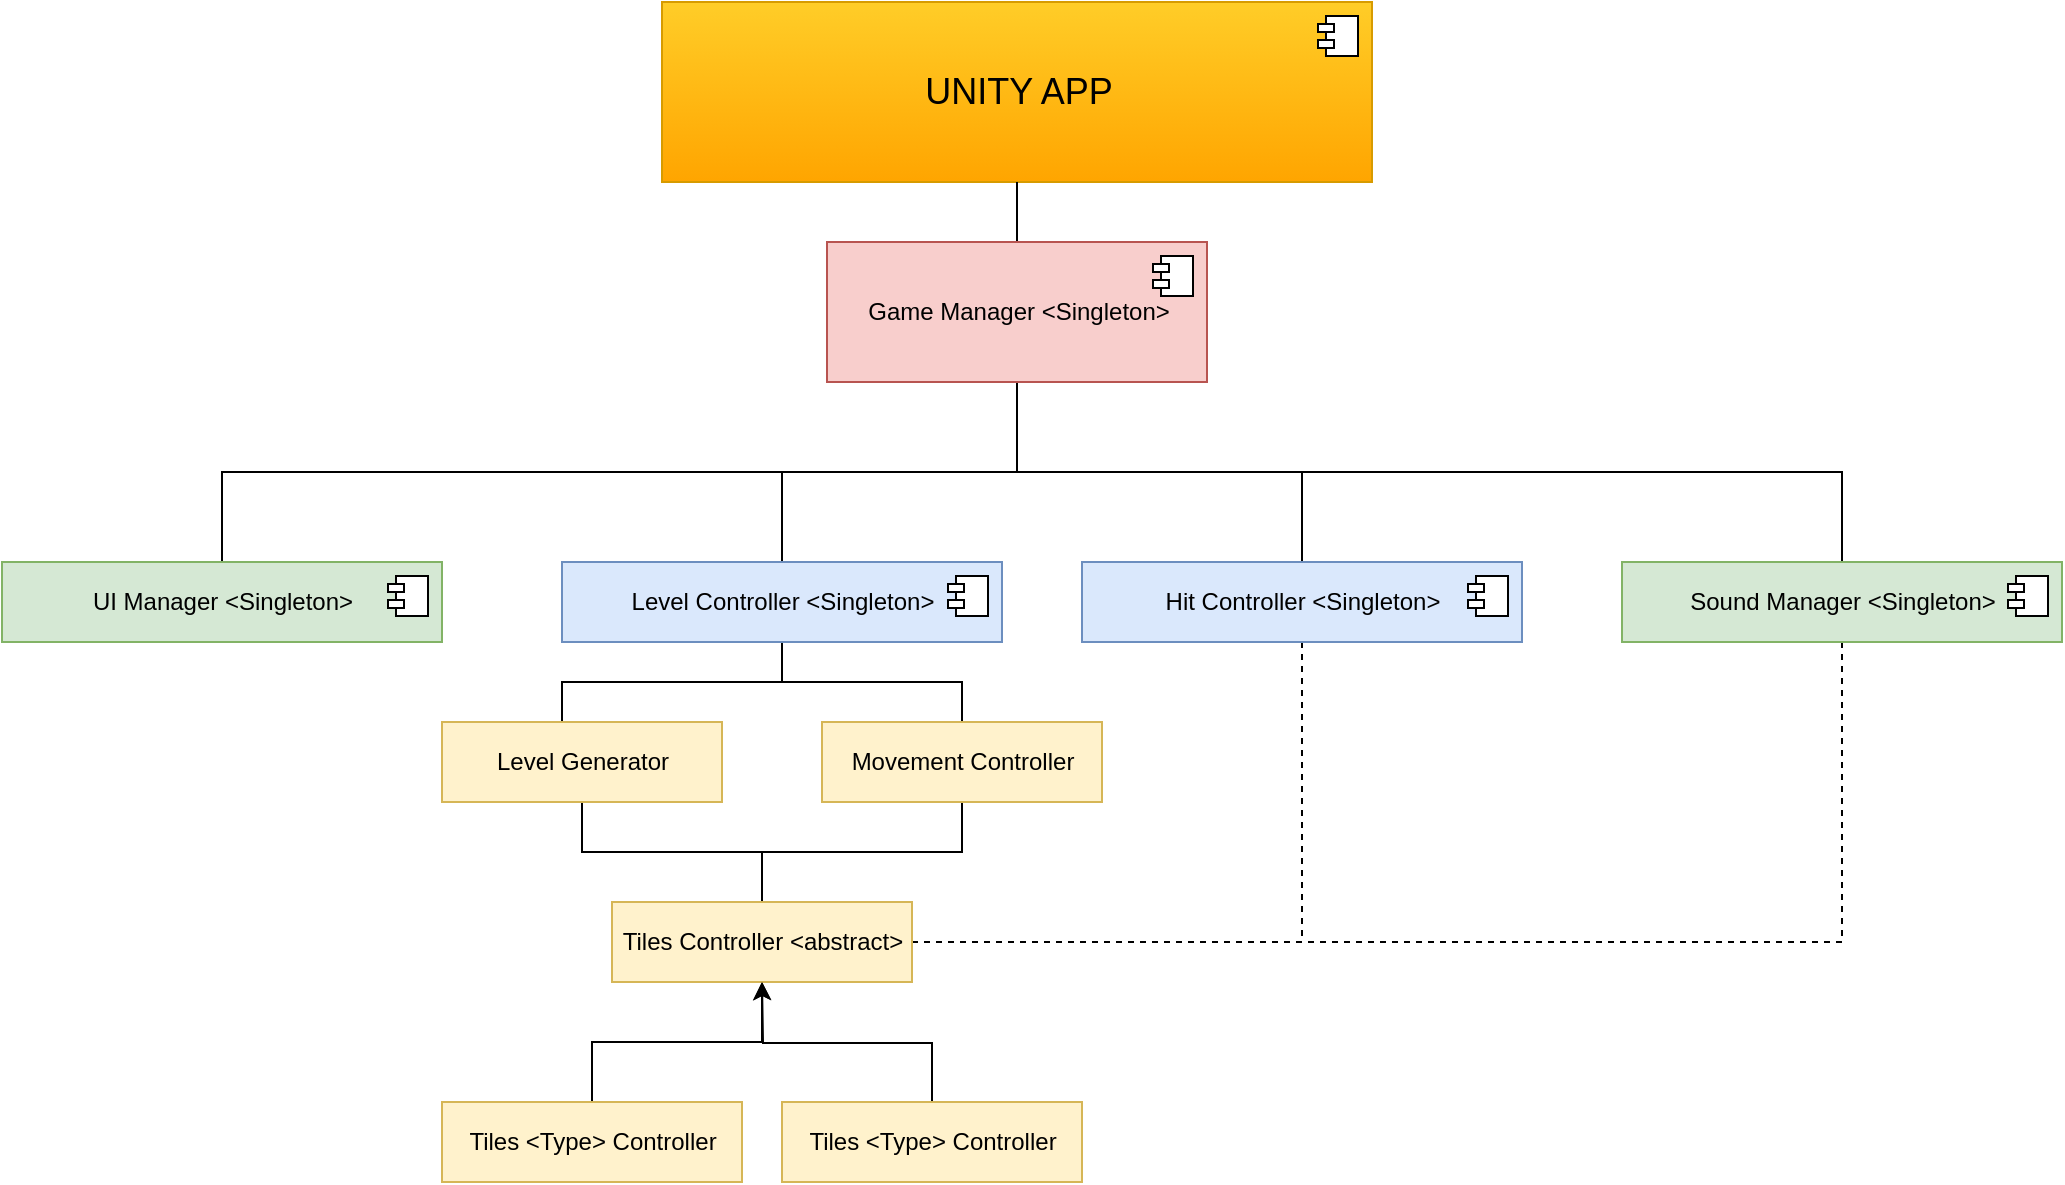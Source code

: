 <mxfile version="13.9.9" type="device"><diagram id="kiw9jwVphuPrueOn839S" name="Page-1"><mxGraphModel dx="2386" dy="964" grid="1" gridSize="10" guides="1" tooltips="1" connect="1" arrows="1" fold="1" page="1" pageScale="1" pageWidth="850" pageHeight="1100" math="0" shadow="0"><root><mxCell id="0"/><mxCell id="1" parent="0"/><mxCell id="GbW3KrakZD0oibuX9RCy-10" value="&lt;font style=&quot;font-size: 18px&quot;&gt;UNITY APP&lt;/font&gt;" style="html=1;dropTarget=0;fillColor=#ffcd28;strokeColor=#d79b00;gradientColor=#ffa500;" parent="1" vertex="1"><mxGeometry x="-180" y="50" width="355" height="90" as="geometry"/></mxCell><mxCell id="GbW3KrakZD0oibuX9RCy-11" value="" style="shape=module;jettyWidth=8;jettyHeight=4;" parent="GbW3KrakZD0oibuX9RCy-10" vertex="1"><mxGeometry x="1" width="20" height="20" relative="1" as="geometry"><mxPoint x="-27" y="7" as="offset"/></mxGeometry></mxCell><mxCell id="GbW3KrakZD0oibuX9RCy-36" style="edgeStyle=orthogonalEdgeStyle;rounded=0;orthogonalLoop=1;jettySize=auto;html=1;exitX=0.5;exitY=0;exitDx=0;exitDy=0;entryX=0.5;entryY=1;entryDx=0;entryDy=0;endArrow=none;endFill=0;strokeColor=#000000;" parent="1" source="GbW3KrakZD0oibuX9RCy-12" target="GbW3KrakZD0oibuX9RCy-10" edge="1"><mxGeometry relative="1" as="geometry"/></mxCell><mxCell id="GbW3KrakZD0oibuX9RCy-53" style="edgeStyle=orthogonalEdgeStyle;rounded=0;orthogonalLoop=1;jettySize=auto;html=1;exitX=0.5;exitY=1;exitDx=0;exitDy=0;endArrow=none;endFill=0;strokeColor=#000000;" parent="1" source="GbW3KrakZD0oibuX9RCy-12" target="GbW3KrakZD0oibuX9RCy-33" edge="1"><mxGeometry relative="1" as="geometry"/></mxCell><mxCell id="GbW3KrakZD0oibuX9RCy-54" style="edgeStyle=orthogonalEdgeStyle;rounded=0;orthogonalLoop=1;jettySize=auto;html=1;exitX=0.5;exitY=1;exitDx=0;exitDy=0;entryX=0.5;entryY=0;entryDx=0;entryDy=0;endArrow=none;endFill=0;strokeColor=#000000;" parent="1" source="GbW3KrakZD0oibuX9RCy-12" target="GbW3KrakZD0oibuX9RCy-28" edge="1"><mxGeometry relative="1" as="geometry"/></mxCell><mxCell id="GbW3KrakZD0oibuX9RCy-55" style="edgeStyle=orthogonalEdgeStyle;rounded=0;orthogonalLoop=1;jettySize=auto;html=1;exitX=0.5;exitY=1;exitDx=0;exitDy=0;endArrow=none;endFill=0;strokeColor=#000000;" parent="1" source="GbW3KrakZD0oibuX9RCy-12" target="GbW3KrakZD0oibuX9RCy-21" edge="1"><mxGeometry relative="1" as="geometry"/></mxCell><mxCell id="GbW3KrakZD0oibuX9RCy-56" style="edgeStyle=orthogonalEdgeStyle;rounded=0;orthogonalLoop=1;jettySize=auto;html=1;exitX=0.5;exitY=1;exitDx=0;exitDy=0;endArrow=none;endFill=0;strokeColor=#000000;" parent="1" source="GbW3KrakZD0oibuX9RCy-12" target="GbW3KrakZD0oibuX9RCy-17" edge="1"><mxGeometry relative="1" as="geometry"/></mxCell><mxCell id="GbW3KrakZD0oibuX9RCy-12" value="Game Manager &amp;lt;Singleton&amp;gt;" style="html=1;dropTarget=0;fillColor=#f8cecc;strokeColor=#b85450;" parent="1" vertex="1"><mxGeometry x="-97.5" y="170" width="190" height="70" as="geometry"/></mxCell><mxCell id="GbW3KrakZD0oibuX9RCy-13" value="" style="shape=module;jettyWidth=8;jettyHeight=4;" parent="GbW3KrakZD0oibuX9RCy-12" vertex="1"><mxGeometry x="1" width="20" height="20" relative="1" as="geometry"><mxPoint x="-27" y="7" as="offset"/></mxGeometry></mxCell><mxCell id="GbW3KrakZD0oibuX9RCy-17" value="UI Manager &amp;lt;Singleton&amp;gt;" style="html=1;dropTarget=0;fillColor=#d5e8d4;strokeColor=#82b366;" parent="1" vertex="1"><mxGeometry x="-510" y="330" width="220" height="40" as="geometry"/></mxCell><mxCell id="GbW3KrakZD0oibuX9RCy-18" value="" style="shape=module;jettyWidth=8;jettyHeight=4;" parent="GbW3KrakZD0oibuX9RCy-17" vertex="1"><mxGeometry x="1" width="20" height="20" relative="1" as="geometry"><mxPoint x="-27" y="7" as="offset"/></mxGeometry></mxCell><mxCell id="g0q3YK8fTCCwHYk5wIpQ-4" style="edgeStyle=orthogonalEdgeStyle;rounded=0;orthogonalLoop=1;jettySize=auto;html=1;exitX=0.5;exitY=1;exitDx=0;exitDy=0;entryX=1;entryY=0.5;entryDx=0;entryDy=0;dashed=1;endArrow=none;endFill=0;" parent="1" source="GbW3KrakZD0oibuX9RCy-21" target="GbW3KrakZD0oibuX9RCy-44" edge="1"><mxGeometry relative="1" as="geometry"/></mxCell><mxCell id="GbW3KrakZD0oibuX9RCy-21" value="Sound Manager &amp;lt;Singleton&amp;gt;" style="html=1;dropTarget=0;fillColor=#d5e8d4;strokeColor=#82b366;" parent="1" vertex="1"><mxGeometry x="300" y="330" width="220" height="40" as="geometry"/></mxCell><mxCell id="GbW3KrakZD0oibuX9RCy-22" value="" style="shape=module;jettyWidth=8;jettyHeight=4;" parent="GbW3KrakZD0oibuX9RCy-21" vertex="1"><mxGeometry x="1" width="20" height="20" relative="1" as="geometry"><mxPoint x="-27" y="7" as="offset"/></mxGeometry></mxCell><mxCell id="g0q3YK8fTCCwHYk5wIpQ-3" style="edgeStyle=orthogonalEdgeStyle;rounded=0;orthogonalLoop=1;jettySize=auto;html=1;exitX=0.5;exitY=1;exitDx=0;exitDy=0;endArrow=none;endFill=0;dashed=1;entryX=1;entryY=0.5;entryDx=0;entryDy=0;" parent="1" source="GbW3KrakZD0oibuX9RCy-28" target="GbW3KrakZD0oibuX9RCy-44" edge="1"><mxGeometry relative="1" as="geometry"><mxPoint x="140" y="520" as="targetPoint"/></mxGeometry></mxCell><mxCell id="GbW3KrakZD0oibuX9RCy-28" value="Hit Controller &amp;lt;Singleton&amp;gt;" style="html=1;dropTarget=0;fillColor=#dae8fc;strokeColor=#6c8ebf;" parent="1" vertex="1"><mxGeometry x="30" y="330" width="220" height="40" as="geometry"/></mxCell><mxCell id="GbW3KrakZD0oibuX9RCy-29" value="" style="shape=module;jettyWidth=8;jettyHeight=4;" parent="GbW3KrakZD0oibuX9RCy-28" vertex="1"><mxGeometry x="1" width="20" height="20" relative="1" as="geometry"><mxPoint x="-27" y="7" as="offset"/></mxGeometry></mxCell><mxCell id="GbW3KrakZD0oibuX9RCy-41" style="edgeStyle=orthogonalEdgeStyle;rounded=0;orthogonalLoop=1;jettySize=auto;html=1;exitX=0.5;exitY=1;exitDx=0;exitDy=0;entryX=0.5;entryY=0;entryDx=0;entryDy=0;endArrow=none;endFill=0;strokeColor=#000000;" parent="1" source="GbW3KrakZD0oibuX9RCy-33" target="GbW3KrakZD0oibuX9RCy-39" edge="1"><mxGeometry relative="1" as="geometry"><Array as="points"><mxPoint x="-120" y="390"/><mxPoint x="-230" y="390"/></Array></mxGeometry></mxCell><mxCell id="GbW3KrakZD0oibuX9RCy-42" style="edgeStyle=orthogonalEdgeStyle;rounded=0;orthogonalLoop=1;jettySize=auto;html=1;exitX=0.5;exitY=1;exitDx=0;exitDy=0;entryX=0.5;entryY=0;entryDx=0;entryDy=0;endArrow=none;endFill=0;strokeColor=#000000;" parent="1" source="GbW3KrakZD0oibuX9RCy-33" target="GbW3KrakZD0oibuX9RCy-37" edge="1"><mxGeometry relative="1" as="geometry"/></mxCell><mxCell id="GbW3KrakZD0oibuX9RCy-33" value="Level Controller &amp;lt;Singleton&amp;gt;" style="html=1;dropTarget=0;fillColor=#dae8fc;strokeColor=#6c8ebf;" parent="1" vertex="1"><mxGeometry x="-230" y="330" width="220" height="40" as="geometry"/></mxCell><mxCell id="GbW3KrakZD0oibuX9RCy-34" value="" style="shape=module;jettyWidth=8;jettyHeight=4;" parent="GbW3KrakZD0oibuX9RCy-33" vertex="1"><mxGeometry x="1" width="20" height="20" relative="1" as="geometry"><mxPoint x="-27" y="7" as="offset"/></mxGeometry></mxCell><mxCell id="GbW3KrakZD0oibuX9RCy-47" style="edgeStyle=orthogonalEdgeStyle;rounded=0;orthogonalLoop=1;jettySize=auto;html=1;exitX=0.5;exitY=1;exitDx=0;exitDy=0;endArrow=none;endFill=0;strokeColor=#000000;" parent="1" source="GbW3KrakZD0oibuX9RCy-37" target="GbW3KrakZD0oibuX9RCy-44" edge="1"><mxGeometry relative="1" as="geometry"/></mxCell><mxCell id="GbW3KrakZD0oibuX9RCy-37" value="Movement Controller" style="html=1;dropTarget=0;fillColor=#fff2cc;strokeColor=#d6b656;" parent="1" vertex="1"><mxGeometry x="-100" y="410" width="140" height="40" as="geometry"/></mxCell><mxCell id="GbW3KrakZD0oibuX9RCy-52" style="edgeStyle=orthogonalEdgeStyle;rounded=0;orthogonalLoop=1;jettySize=auto;html=1;exitX=0.5;exitY=1;exitDx=0;exitDy=0;endArrow=none;endFill=0;strokeColor=#000000;" parent="1" source="GbW3KrakZD0oibuX9RCy-39" target="GbW3KrakZD0oibuX9RCy-44" edge="1"><mxGeometry relative="1" as="geometry"/></mxCell><mxCell id="GbW3KrakZD0oibuX9RCy-39" value="Level Generator" style="html=1;dropTarget=0;fillColor=#fff2cc;strokeColor=#d6b656;" parent="1" vertex="1"><mxGeometry x="-290" y="410" width="140" height="40" as="geometry"/></mxCell><mxCell id="GbW3KrakZD0oibuX9RCy-50" style="edgeStyle=orthogonalEdgeStyle;rounded=0;orthogonalLoop=1;jettySize=auto;html=1;exitX=0.5;exitY=0;exitDx=0;exitDy=0;entryX=0.5;entryY=1;entryDx=0;entryDy=0;endArrow=classic;endFill=1;strokeColor=#000000;" parent="1" source="GbW3KrakZD0oibuX9RCy-43" target="GbW3KrakZD0oibuX9RCy-44" edge="1"><mxGeometry relative="1" as="geometry"/></mxCell><mxCell id="GbW3KrakZD0oibuX9RCy-43" value="Tiles &amp;lt;Type&amp;gt; Controller" style="html=1;dropTarget=0;fillColor=#fff2cc;strokeColor=#d6b656;" parent="1" vertex="1"><mxGeometry x="-290" y="600" width="150" height="40" as="geometry"/></mxCell><mxCell id="GbW3KrakZD0oibuX9RCy-44" value="Tiles Controller &amp;lt;abstract&amp;gt;" style="html=1;dropTarget=0;fillColor=#fff2cc;strokeColor=#d6b656;" parent="1" vertex="1"><mxGeometry x="-205" y="500" width="150" height="40" as="geometry"/></mxCell><mxCell id="GbW3KrakZD0oibuX9RCy-51" style="edgeStyle=orthogonalEdgeStyle;rounded=0;orthogonalLoop=1;jettySize=auto;html=1;exitX=0.5;exitY=0;exitDx=0;exitDy=0;endArrow=classic;endFill=1;strokeColor=#000000;" parent="1" source="GbW3KrakZD0oibuX9RCy-48" edge="1"><mxGeometry relative="1" as="geometry"><mxPoint x="-130" y="540" as="targetPoint"/></mxGeometry></mxCell><mxCell id="GbW3KrakZD0oibuX9RCy-48" value="Tiles &amp;lt;Type&amp;gt; Controller" style="html=1;dropTarget=0;fillColor=#fff2cc;strokeColor=#d6b656;" parent="1" vertex="1"><mxGeometry x="-120" y="600" width="150" height="40" as="geometry"/></mxCell></root></mxGraphModel></diagram></mxfile>